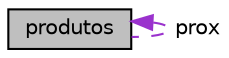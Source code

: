 digraph "produtos"
{
 // LATEX_PDF_SIZE
  edge [fontname="Helvetica",fontsize="10",labelfontname="Helvetica",labelfontsize="10"];
  node [fontname="Helvetica",fontsize="10",shape=record];
  Node1 [label="produtos",height=0.2,width=0.4,color="black", fillcolor="grey75", style="filled", fontcolor="black",tooltip="Struct de produtos."];
  Node1 -> Node1 [dir="back",color="darkorchid3",fontsize="10",style="dashed",label=" prox" ,fontname="Helvetica"];
}
